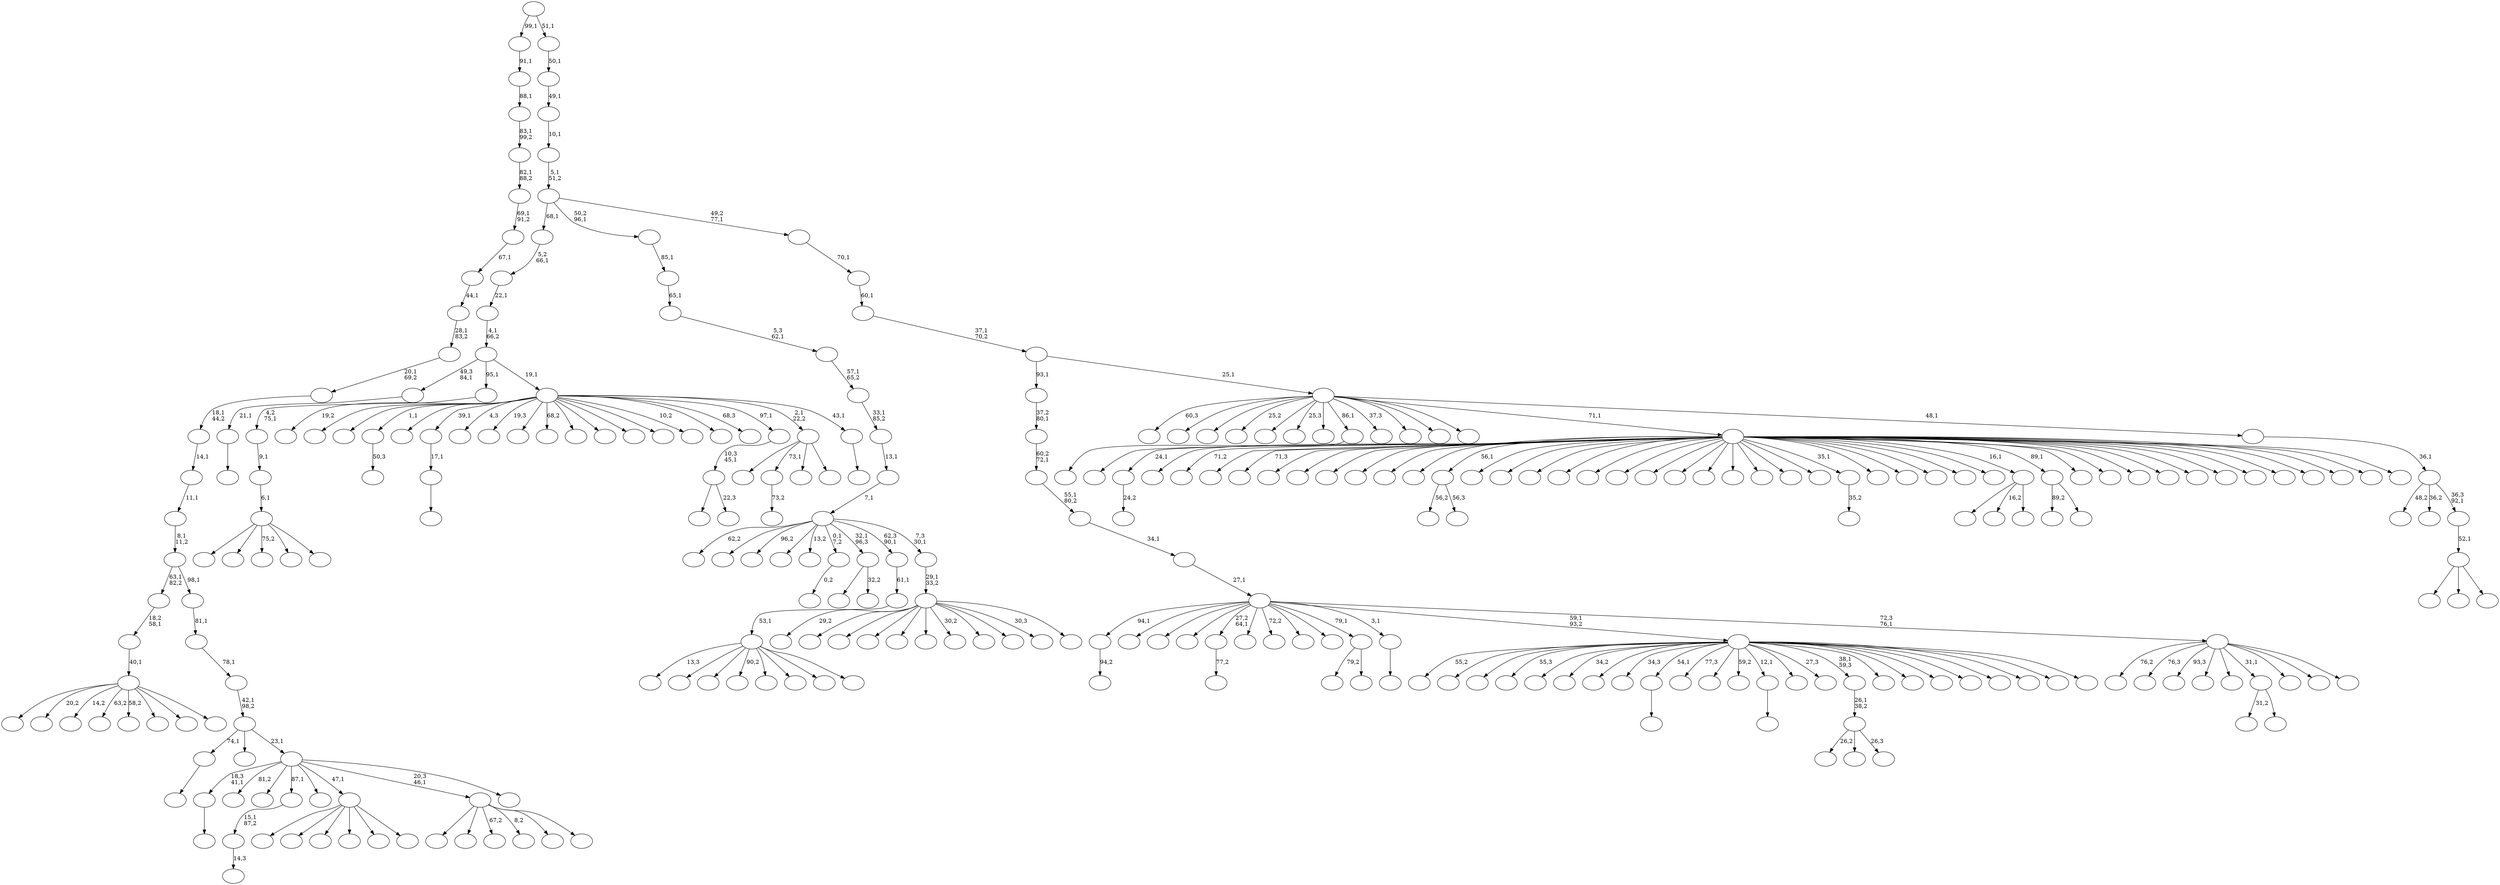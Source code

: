 digraph T {
	300 [label=""]
	299 [label=""]
	298 [label=""]
	297 [label=""]
	296 [label=""]
	295 [label=""]
	294 [label=""]
	293 [label=""]
	292 [label=""]
	291 [label=""]
	290 [label=""]
	289 [label=""]
	288 [label=""]
	287 [label=""]
	286 [label=""]
	285 [label=""]
	284 [label=""]
	283 [label=""]
	282 [label=""]
	281 [label=""]
	280 [label=""]
	279 [label=""]
	278 [label=""]
	277 [label=""]
	276 [label=""]
	275 [label=""]
	274 [label=""]
	273 [label=""]
	272 [label=""]
	271 [label=""]
	270 [label=""]
	269 [label=""]
	268 [label=""]
	267 [label=""]
	266 [label=""]
	265 [label=""]
	264 [label=""]
	263 [label=""]
	262 [label=""]
	261 [label=""]
	260 [label=""]
	259 [label=""]
	258 [label=""]
	257 [label=""]
	256 [label=""]
	255 [label=""]
	254 [label=""]
	253 [label=""]
	252 [label=""]
	251 [label=""]
	250 [label=""]
	249 [label=""]
	248 [label=""]
	247 [label=""]
	246 [label=""]
	245 [label=""]
	244 [label=""]
	243 [label=""]
	242 [label=""]
	241 [label=""]
	240 [label=""]
	239 [label=""]
	238 [label=""]
	237 [label=""]
	236 [label=""]
	235 [label=""]
	234 [label=""]
	233 [label=""]
	232 [label=""]
	231 [label=""]
	230 [label=""]
	229 [label=""]
	228 [label=""]
	227 [label=""]
	226 [label=""]
	225 [label=""]
	224 [label=""]
	223 [label=""]
	222 [label=""]
	221 [label=""]
	220 [label=""]
	219 [label=""]
	218 [label=""]
	217 [label=""]
	216 [label=""]
	215 [label=""]
	214 [label=""]
	213 [label=""]
	212 [label=""]
	211 [label=""]
	210 [label=""]
	209 [label=""]
	208 [label=""]
	207 [label=""]
	206 [label=""]
	205 [label=""]
	204 [label=""]
	203 [label=""]
	202 [label=""]
	201 [label=""]
	200 [label=""]
	199 [label=""]
	198 [label=""]
	197 [label=""]
	196 [label=""]
	195 [label=""]
	194 [label=""]
	193 [label=""]
	192 [label=""]
	191 [label=""]
	190 [label=""]
	189 [label=""]
	188 [label=""]
	187 [label=""]
	186 [label=""]
	185 [label=""]
	184 [label=""]
	183 [label=""]
	182 [label=""]
	181 [label=""]
	180 [label=""]
	179 [label=""]
	178 [label=""]
	177 [label=""]
	176 [label=""]
	175 [label=""]
	174 [label=""]
	173 [label=""]
	172 [label=""]
	171 [label=""]
	170 [label=""]
	169 [label=""]
	168 [label=""]
	167 [label=""]
	166 [label=""]
	165 [label=""]
	164 [label=""]
	163 [label=""]
	162 [label=""]
	161 [label=""]
	160 [label=""]
	159 [label=""]
	158 [label=""]
	157 [label=""]
	156 [label=""]
	155 [label=""]
	154 [label=""]
	153 [label=""]
	152 [label=""]
	151 [label=""]
	150 [label=""]
	149 [label=""]
	148 [label=""]
	147 [label=""]
	146 [label=""]
	145 [label=""]
	144 [label=""]
	143 [label=""]
	142 [label=""]
	141 [label=""]
	140 [label=""]
	139 [label=""]
	138 [label=""]
	137 [label=""]
	136 [label=""]
	135 [label=""]
	134 [label=""]
	133 [label=""]
	132 [label=""]
	131 [label=""]
	130 [label=""]
	129 [label=""]
	128 [label=""]
	127 [label=""]
	126 [label=""]
	125 [label=""]
	124 [label=""]
	123 [label=""]
	122 [label=""]
	121 [label=""]
	120 [label=""]
	119 [label=""]
	118 [label=""]
	117 [label=""]
	116 [label=""]
	115 [label=""]
	114 [label=""]
	113 [label=""]
	112 [label=""]
	111 [label=""]
	110 [label=""]
	109 [label=""]
	108 [label=""]
	107 [label=""]
	106 [label=""]
	105 [label=""]
	104 [label=""]
	103 [label=""]
	102 [label=""]
	101 [label=""]
	100 [label=""]
	99 [label=""]
	98 [label=""]
	97 [label=""]
	96 [label=""]
	95 [label=""]
	94 [label=""]
	93 [label=""]
	92 [label=""]
	91 [label=""]
	90 [label=""]
	89 [label=""]
	88 [label=""]
	87 [label=""]
	86 [label=""]
	85 [label=""]
	84 [label=""]
	83 [label=""]
	82 [label=""]
	81 [label=""]
	80 [label=""]
	79 [label=""]
	78 [label=""]
	77 [label=""]
	76 [label=""]
	75 [label=""]
	74 [label=""]
	73 [label=""]
	72 [label=""]
	71 [label=""]
	70 [label=""]
	69 [label=""]
	68 [label=""]
	67 [label=""]
	66 [label=""]
	65 [label=""]
	64 [label=""]
	63 [label=""]
	62 [label=""]
	61 [label=""]
	60 [label=""]
	59 [label=""]
	58 [label=""]
	57 [label=""]
	56 [label=""]
	55 [label=""]
	54 [label=""]
	53 [label=""]
	52 [label=""]
	51 [label=""]
	50 [label=""]
	49 [label=""]
	48 [label=""]
	47 [label=""]
	46 [label=""]
	45 [label=""]
	44 [label=""]
	43 [label=""]
	42 [label=""]
	41 [label=""]
	40 [label=""]
	39 [label=""]
	38 [label=""]
	37 [label=""]
	36 [label=""]
	35 [label=""]
	34 [label=""]
	33 [label=""]
	32 [label=""]
	31 [label=""]
	30 [label=""]
	29 [label=""]
	28 [label=""]
	27 [label=""]
	26 [label=""]
	25 [label=""]
	24 [label=""]
	23 [label=""]
	22 [label=""]
	21 [label=""]
	20 [label=""]
	19 [label=""]
	18 [label=""]
	17 [label=""]
	16 [label=""]
	15 [label=""]
	14 [label=""]
	13 [label=""]
	12 [label=""]
	11 [label=""]
	10 [label=""]
	9 [label=""]
	8 [label=""]
	7 [label=""]
	6 [label=""]
	5 [label=""]
	4 [label=""]
	3 [label=""]
	2 [label=""]
	1 [label=""]
	0 [label=""]
	293 -> 294 [label="24,2"]
	287 -> 288 [label="94,2"]
	261 -> 262 [label=""]
	260 -> 261 [label="21,1"]
	257 -> 258 [label=""]
	247 -> 248 [label="50,3"]
	245 -> 246 [label="77,2"]
	238 -> 239 [label=""]
	237 -> 238 [label="17,1"]
	224 -> 292 [label="56,2"]
	224 -> 225 [label="56,3"]
	218 -> 219 [label="73,2"]
	197 -> 198 [label=""]
	187 -> 188 [label="14,3"]
	186 -> 187 [label="15,1\n87,2"]
	181 -> 182 [label=""]
	169 -> 170 [label=""]
	163 -> 164 [label="35,2"]
	154 -> 155 [label=""]
	149 -> 250 [label="26,2"]
	149 -> 152 [label=""]
	149 -> 150 [label="26,3"]
	148 -> 149 [label="26,1\n38,2"]
	141 -> 142 [label="0,2"]
	124 -> 159 [label=""]
	124 -> 138 [label="16,2"]
	124 -> 125 [label=""]
	122 -> 203 [label="89,2"]
	122 -> 123 [label=""]
	116 -> 241 [label="79,2"]
	116 -> 117 [label=""]
	110 -> 259 [label=""]
	110 -> 209 [label=""]
	110 -> 178 [label=""]
	110 -> 145 [label=""]
	110 -> 140 [label=""]
	110 -> 111 [label=""]
	105 -> 266 [label=""]
	105 -> 242 [label=""]
	105 -> 189 [label="75,2"]
	105 -> 132 [label=""]
	105 -> 106 [label=""]
	104 -> 105 [label="6,1"]
	103 -> 104 [label="9,1"]
	102 -> 103 [label="4,2\n75,1"]
	99 -> 256 [label=""]
	99 -> 100 [label="32,2"]
	95 -> 296 [label="13,3"]
	95 -> 254 [label=""]
	95 -> 252 [label=""]
	95 -> 222 [label="90,2"]
	95 -> 192 [label=""]
	95 -> 168 [label=""]
	95 -> 165 [label=""]
	95 -> 96 [label=""]
	94 -> 95 [label="53,1"]
	93 -> 94 [label="61,1"]
	91 -> 160 [label="31,2"]
	91 -> 92 [label=""]
	89 -> 291 [label=""]
	89 -> 271 [label=""]
	89 -> 194 [label="67,2"]
	89 -> 139 [label="8,2"]
	89 -> 136 [label=""]
	89 -> 90 [label=""]
	81 -> 283 [label=""]
	81 -> 263 [label="20,2"]
	81 -> 223 [label="14,2"]
	81 -> 208 [label="63,2"]
	81 -> 171 [label="58,2"]
	81 -> 147 [label=""]
	81 -> 128 [label=""]
	81 -> 82 [label=""]
	80 -> 81 [label="40,1"]
	79 -> 80 [label="18,2\n58,1"]
	77 -> 78 [label=""]
	75 -> 253 [label=""]
	75 -> 76 [label="22,3"]
	74 -> 75 [label="10,3\n45,1"]
	71 -> 299 [label=""]
	71 -> 218 [label="73,1"]
	71 -> 84 [label=""]
	71 -> 72 [label=""]
	67 -> 300 [label="55,2"]
	67 -> 297 [label=""]
	67 -> 284 [label=""]
	67 -> 281 [label="55,3"]
	67 -> 279 [label=""]
	67 -> 276 [label="34,2"]
	67 -> 229 [label=""]
	67 -> 212 [label="34,3"]
	67 -> 197 [label="54,1"]
	67 -> 185 [label="77,3"]
	67 -> 173 [label=""]
	67 -> 172 [label="59,2"]
	67 -> 169 [label="12,1"]
	67 -> 158 [label=""]
	67 -> 156 [label="27,3"]
	67 -> 148 [label="38,1\n59,3"]
	67 -> 146 [label=""]
	67 -> 126 [label=""]
	67 -> 120 [label=""]
	67 -> 115 [label=""]
	67 -> 114 [label=""]
	67 -> 101 [label=""]
	67 -> 86 [label=""]
	67 -> 68 [label=""]
	64 -> 226 [label="76,2"]
	64 -> 200 [label="76,3"]
	64 -> 199 [label="93,3"]
	64 -> 137 [label=""]
	64 -> 134 [label=""]
	64 -> 91 [label="31,1"]
	64 -> 83 [label=""]
	64 -> 73 [label=""]
	64 -> 65 [label=""]
	63 -> 287 [label="94,1"]
	63 -> 286 [label=""]
	63 -> 280 [label=""]
	63 -> 277 [label=""]
	63 -> 245 [label="27,2\n64,1"]
	63 -> 220 [label=""]
	63 -> 193 [label="72,2"]
	63 -> 162 [label=""]
	63 -> 121 [label=""]
	63 -> 116 [label="79,1"]
	63 -> 77 [label="3,1"]
	63 -> 67 [label="59,1\n93,2"]
	63 -> 64 [label="72,3\n76,1"]
	62 -> 63 [label="27,1"]
	61 -> 62 [label="34,1"]
	60 -> 61 [label="55,1\n80,2"]
	59 -> 60 [label="60,2\n72,1"]
	58 -> 59 [label="37,2\n80,1"]
	56 -> 57 [label=""]
	55 -> 298 [label="19,2"]
	55 -> 273 [label=""]
	55 -> 249 [label=""]
	55 -> 247 [label="1,1"]
	55 -> 243 [label=""]
	55 -> 237 [label="39,1"]
	55 -> 236 [label="4,3"]
	55 -> 232 [label="19,3"]
	55 -> 230 [label=""]
	55 -> 221 [label="68,2"]
	55 -> 215 [label=""]
	55 -> 214 [label=""]
	55 -> 190 [label=""]
	55 -> 151 [label=""]
	55 -> 143 [label="10,2"]
	55 -> 135 [label=""]
	55 -> 130 [label="68,3"]
	55 -> 74 [label="97,1"]
	55 -> 71 [label="2,1\n22,2"]
	55 -> 56 [label="43,1"]
	54 -> 260 [label="49,3\n84,1"]
	54 -> 102 [label="95,1"]
	54 -> 55 [label="19,1"]
	53 -> 54 [label="4,1\n66,2"]
	52 -> 53 [label="22,1"]
	51 -> 52 [label="5,2\n66,1"]
	48 -> 285 [label="29,2"]
	48 -> 275 [label=""]
	48 -> 244 [label=""]
	48 -> 240 [label=""]
	48 -> 196 [label=""]
	48 -> 184 [label=""]
	48 -> 177 [label="30,2"]
	48 -> 144 [label=""]
	48 -> 87 [label=""]
	48 -> 50 [label="30,3"]
	48 -> 49 [label=""]
	47 -> 48 [label="29,1\n33,2"]
	46 -> 267 [label="62,2"]
	46 -> 235 [label=""]
	46 -> 231 [label="96,2"]
	46 -> 227 [label=""]
	46 -> 211 [label="13,2"]
	46 -> 141 [label="0,1\n7,2"]
	46 -> 99 [label="32,1\n96,3"]
	46 -> 93 [label="62,3\n90,1"]
	46 -> 47 [label="7,3\n30,1"]
	45 -> 46 [label="7,1"]
	44 -> 45 [label="13,1"]
	43 -> 44 [label="33,1\n85,2"]
	42 -> 43 [label="57,1\n65,2"]
	41 -> 42 [label="5,3\n62,1"]
	40 -> 41 [label="65,1"]
	39 -> 40 [label="85,1"]
	36 -> 257 [label="18,3\n41,1"]
	36 -> 206 [label="81,2"]
	36 -> 195 [label=""]
	36 -> 186 [label="87,1"]
	36 -> 180 [label=""]
	36 -> 110 [label="47,1"]
	36 -> 89 [label="20,3\n46,1"]
	36 -> 37 [label=""]
	35 -> 181 [label="74,1"]
	35 -> 119 [label=""]
	35 -> 36 [label="23,1"]
	34 -> 35 [label="42,1\n98,2"]
	33 -> 34 [label="78,1"]
	32 -> 33 [label="81,1"]
	31 -> 79 [label="63,1\n82,2"]
	31 -> 32 [label="98,1"]
	30 -> 31 [label="8,1\n11,2"]
	29 -> 30 [label="11,1"]
	28 -> 29 [label="14,1"]
	27 -> 28 [label="18,1\n44,2"]
	26 -> 27 [label="20,1\n69,2"]
	25 -> 26 [label="28,1\n83,2"]
	24 -> 25 [label="44,1"]
	23 -> 24 [label="67,1"]
	22 -> 23 [label="69,1\n91,2"]
	21 -> 22 [label="82,1\n88,2"]
	20 -> 21 [label="83,1\n99,2"]
	19 -> 20 [label="88,1"]
	18 -> 19 [label="91,1"]
	16 -> 295 [label=""]
	16 -> 293 [label="24,1"]
	16 -> 289 [label=""]
	16 -> 282 [label="71,2"]
	16 -> 278 [label=""]
	16 -> 268 [label="71,3"]
	16 -> 265 [label=""]
	16 -> 264 [label=""]
	16 -> 255 [label=""]
	16 -> 234 [label=""]
	16 -> 233 [label=""]
	16 -> 228 [label=""]
	16 -> 224 [label="56,1"]
	16 -> 217 [label=""]
	16 -> 216 [label=""]
	16 -> 213 [label=""]
	16 -> 210 [label=""]
	16 -> 207 [label=""]
	16 -> 205 [label=""]
	16 -> 204 [label=""]
	16 -> 202 [label=""]
	16 -> 191 [label=""]
	16 -> 179 [label=""]
	16 -> 176 [label=""]
	16 -> 167 [label=""]
	16 -> 166 [label=""]
	16 -> 163 [label="35,1"]
	16 -> 161 [label=""]
	16 -> 157 [label=""]
	16 -> 133 [label=""]
	16 -> 131 [label=""]
	16 -> 129 [label=""]
	16 -> 124 [label="16,1"]
	16 -> 122 [label="89,1"]
	16 -> 118 [label=""]
	16 -> 113 [label=""]
	16 -> 112 [label=""]
	16 -> 108 [label=""]
	16 -> 107 [label=""]
	16 -> 98 [label=""]
	16 -> 97 [label=""]
	16 -> 85 [label=""]
	16 -> 70 [label=""]
	16 -> 69 [label=""]
	16 -> 38 [label=""]
	16 -> 17 [label=""]
	14 -> 290 [label=""]
	14 -> 153 [label=""]
	14 -> 15 [label=""]
	13 -> 14 [label="52,1"]
	12 -> 269 [label="48,2"]
	12 -> 175 [label="36,2"]
	12 -> 13 [label="36,3\n92,1"]
	11 -> 12 [label="36,1"]
	10 -> 274 [label="60,3"]
	10 -> 272 [label=""]
	10 -> 270 [label=""]
	10 -> 251 [label="25,2"]
	10 -> 201 [label=""]
	10 -> 183 [label="25,3"]
	10 -> 174 [label=""]
	10 -> 154 [label="86,1"]
	10 -> 127 [label="37,3"]
	10 -> 109 [label=""]
	10 -> 88 [label=""]
	10 -> 66 [label=""]
	10 -> 16 [label="71,1"]
	10 -> 11 [label="48,1"]
	9 -> 58 [label="93,1"]
	9 -> 10 [label="25,1"]
	8 -> 9 [label="37,1\n70,2"]
	7 -> 8 [label="60,1"]
	6 -> 7 [label="70,1"]
	5 -> 51 [label="68,1"]
	5 -> 39 [label="50,2\n96,1"]
	5 -> 6 [label="49,2\n77,1"]
	4 -> 5 [label="5,1\n51,2"]
	3 -> 4 [label="10,1"]
	2 -> 3 [label="49,1"]
	1 -> 2 [label="50,1"]
	0 -> 18 [label="99,1"]
	0 -> 1 [label="51,1"]
}
